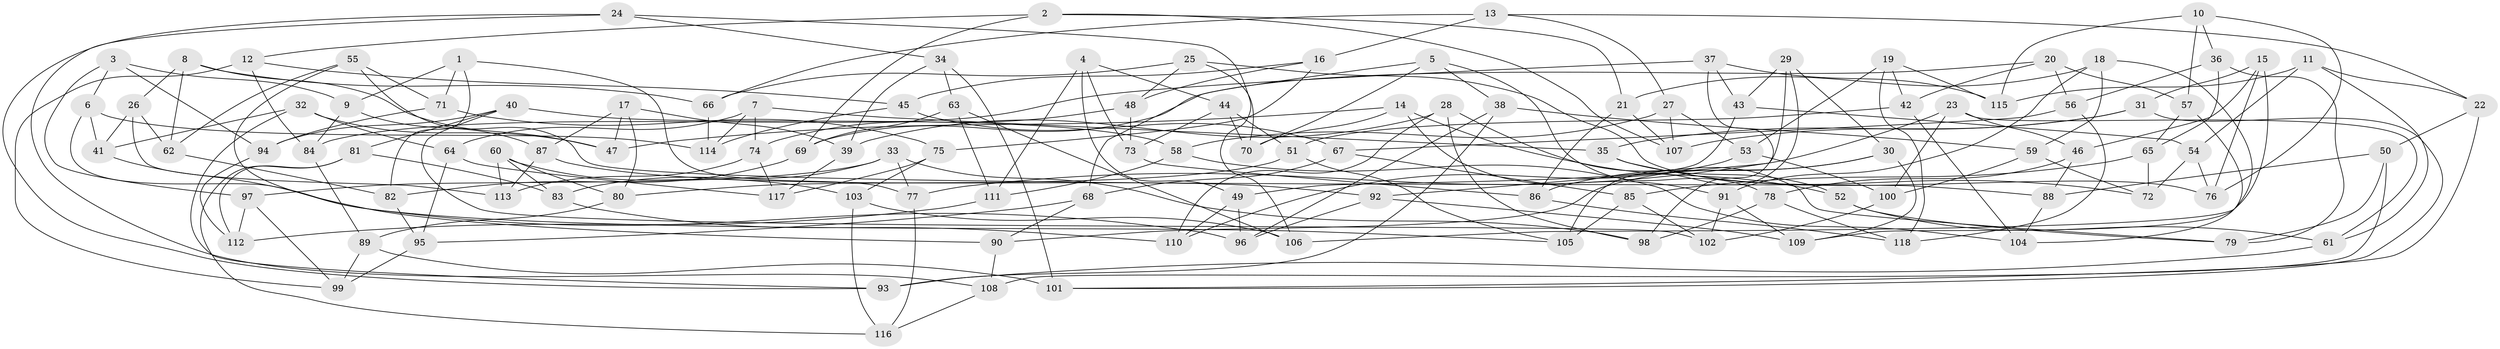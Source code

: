 // coarse degree distribution, {3: 0.1, 5: 0.17142857142857143, 4: 0.5571428571428572, 6: 0.04285714285714286, 8: 0.07142857142857142, 9: 0.02857142857142857, 10: 0.014285714285714285, 7: 0.014285714285714285}
// Generated by graph-tools (version 1.1) at 2025/01/03/04/25 22:01:57]
// undirected, 118 vertices, 236 edges
graph export_dot {
graph [start="1"]
  node [color=gray90,style=filled];
  1;
  2;
  3;
  4;
  5;
  6;
  7;
  8;
  9;
  10;
  11;
  12;
  13;
  14;
  15;
  16;
  17;
  18;
  19;
  20;
  21;
  22;
  23;
  24;
  25;
  26;
  27;
  28;
  29;
  30;
  31;
  32;
  33;
  34;
  35;
  36;
  37;
  38;
  39;
  40;
  41;
  42;
  43;
  44;
  45;
  46;
  47;
  48;
  49;
  50;
  51;
  52;
  53;
  54;
  55;
  56;
  57;
  58;
  59;
  60;
  61;
  62;
  63;
  64;
  65;
  66;
  67;
  68;
  69;
  70;
  71;
  72;
  73;
  74;
  75;
  76;
  77;
  78;
  79;
  80;
  81;
  82;
  83;
  84;
  85;
  86;
  87;
  88;
  89;
  90;
  91;
  92;
  93;
  94;
  95;
  96;
  97;
  98;
  99;
  100;
  101;
  102;
  103;
  104;
  105;
  106;
  107;
  108;
  109;
  110;
  111;
  112;
  113;
  114;
  115;
  116;
  117;
  118;
  1 -- 9;
  1 -- 82;
  1 -- 71;
  1 -- 77;
  2 -- 12;
  2 -- 107;
  2 -- 69;
  2 -- 21;
  3 -- 6;
  3 -- 97;
  3 -- 9;
  3 -- 94;
  4 -- 44;
  4 -- 49;
  4 -- 73;
  4 -- 111;
  5 -- 68;
  5 -- 78;
  5 -- 70;
  5 -- 38;
  6 -- 114;
  6 -- 105;
  6 -- 41;
  7 -- 64;
  7 -- 35;
  7 -- 114;
  7 -- 74;
  8 -- 62;
  8 -- 26;
  8 -- 47;
  8 -- 66;
  9 -- 87;
  9 -- 84;
  10 -- 57;
  10 -- 115;
  10 -- 36;
  10 -- 76;
  11 -- 22;
  11 -- 115;
  11 -- 61;
  11 -- 54;
  12 -- 99;
  12 -- 84;
  12 -- 45;
  13 -- 22;
  13 -- 27;
  13 -- 16;
  13 -- 66;
  14 -- 52;
  14 -- 91;
  14 -- 70;
  14 -- 47;
  15 -- 46;
  15 -- 31;
  15 -- 76;
  15 -- 106;
  16 -- 75;
  16 -- 45;
  16 -- 48;
  17 -- 87;
  17 -- 47;
  17 -- 39;
  17 -- 80;
  18 -- 21;
  18 -- 59;
  18 -- 109;
  18 -- 91;
  19 -- 42;
  19 -- 115;
  19 -- 53;
  19 -- 118;
  20 -- 57;
  20 -- 56;
  20 -- 42;
  20 -- 69;
  21 -- 107;
  21 -- 86;
  22 -- 101;
  22 -- 50;
  23 -- 77;
  23 -- 61;
  23 -- 46;
  23 -- 100;
  24 -- 106;
  24 -- 108;
  24 -- 34;
  24 -- 93;
  25 -- 76;
  25 -- 70;
  25 -- 48;
  25 -- 66;
  26 -- 41;
  26 -- 62;
  26 -- 113;
  27 -- 58;
  27 -- 107;
  27 -- 53;
  28 -- 110;
  28 -- 39;
  28 -- 98;
  28 -- 79;
  29 -- 43;
  29 -- 30;
  29 -- 92;
  29 -- 105;
  30 -- 109;
  30 -- 90;
  30 -- 86;
  31 -- 101;
  31 -- 107;
  31 -- 35;
  32 -- 64;
  32 -- 41;
  32 -- 47;
  32 -- 93;
  33 -- 98;
  33 -- 97;
  33 -- 83;
  33 -- 77;
  34 -- 39;
  34 -- 63;
  34 -- 101;
  35 -- 52;
  35 -- 72;
  36 -- 65;
  36 -- 79;
  36 -- 56;
  37 -- 115;
  37 -- 43;
  37 -- 98;
  37 -- 84;
  38 -- 93;
  38 -- 96;
  38 -- 59;
  39 -- 117;
  40 -- 102;
  40 -- 94;
  40 -- 81;
  40 -- 58;
  41 -- 96;
  42 -- 104;
  42 -- 51;
  43 -- 49;
  43 -- 54;
  44 -- 51;
  44 -- 70;
  44 -- 73;
  45 -- 67;
  45 -- 114;
  46 -- 78;
  46 -- 88;
  48 -- 74;
  48 -- 73;
  49 -- 96;
  49 -- 110;
  50 -- 79;
  50 -- 108;
  50 -- 88;
  51 -- 105;
  51 -- 80;
  52 -- 79;
  52 -- 61;
  53 -- 100;
  53 -- 110;
  54 -- 72;
  54 -- 76;
  55 -- 62;
  55 -- 90;
  55 -- 71;
  55 -- 88;
  56 -- 118;
  56 -- 67;
  57 -- 104;
  57 -- 65;
  58 -- 111;
  58 -- 104;
  59 -- 100;
  59 -- 72;
  60 -- 103;
  60 -- 83;
  60 -- 80;
  60 -- 113;
  61 -- 93;
  62 -- 82;
  63 -- 69;
  63 -- 106;
  63 -- 111;
  64 -- 117;
  64 -- 95;
  65 -- 85;
  65 -- 72;
  66 -- 114;
  67 -- 68;
  67 -- 85;
  68 -- 90;
  68 -- 95;
  69 -- 82;
  71 -- 94;
  71 -- 75;
  73 -- 86;
  74 -- 117;
  74 -- 113;
  75 -- 103;
  75 -- 117;
  77 -- 116;
  78 -- 118;
  78 -- 98;
  80 -- 89;
  81 -- 116;
  81 -- 112;
  81 -- 83;
  82 -- 95;
  83 -- 110;
  84 -- 89;
  85 -- 102;
  85 -- 105;
  86 -- 118;
  87 -- 113;
  87 -- 92;
  88 -- 104;
  89 -- 99;
  89 -- 101;
  90 -- 108;
  91 -- 109;
  91 -- 102;
  92 -- 96;
  92 -- 109;
  94 -- 112;
  95 -- 99;
  97 -- 112;
  97 -- 99;
  100 -- 102;
  103 -- 116;
  103 -- 106;
  108 -- 116;
  111 -- 112;
}
